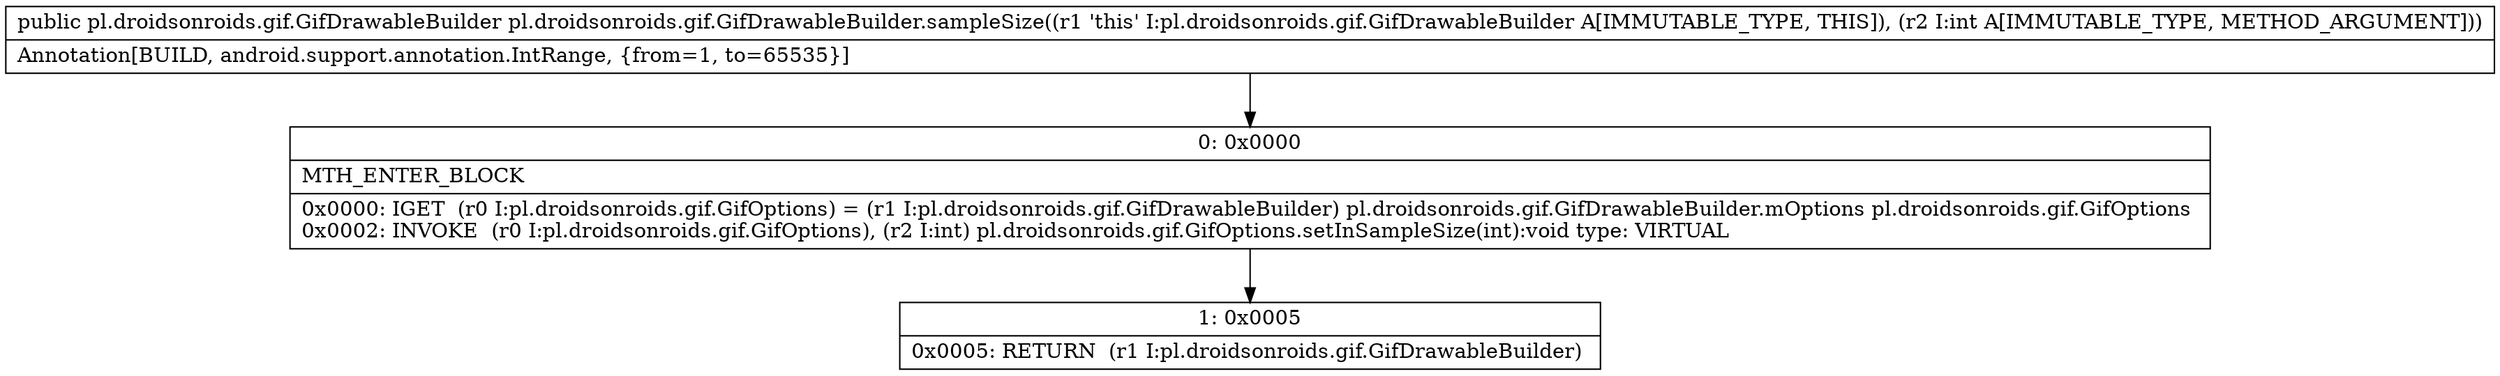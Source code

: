 digraph "CFG forpl.droidsonroids.gif.GifDrawableBuilder.sampleSize(I)Lpl\/droidsonroids\/gif\/GifDrawableBuilder;" {
Node_0 [shape=record,label="{0\:\ 0x0000|MTH_ENTER_BLOCK\l|0x0000: IGET  (r0 I:pl.droidsonroids.gif.GifOptions) = (r1 I:pl.droidsonroids.gif.GifDrawableBuilder) pl.droidsonroids.gif.GifDrawableBuilder.mOptions pl.droidsonroids.gif.GifOptions \l0x0002: INVOKE  (r0 I:pl.droidsonroids.gif.GifOptions), (r2 I:int) pl.droidsonroids.gif.GifOptions.setInSampleSize(int):void type: VIRTUAL \l}"];
Node_1 [shape=record,label="{1\:\ 0x0005|0x0005: RETURN  (r1 I:pl.droidsonroids.gif.GifDrawableBuilder) \l}"];
MethodNode[shape=record,label="{public pl.droidsonroids.gif.GifDrawableBuilder pl.droidsonroids.gif.GifDrawableBuilder.sampleSize((r1 'this' I:pl.droidsonroids.gif.GifDrawableBuilder A[IMMUTABLE_TYPE, THIS]), (r2 I:int A[IMMUTABLE_TYPE, METHOD_ARGUMENT]))  | Annotation[BUILD, android.support.annotation.IntRange, \{from=1, to=65535\}]\l}"];
MethodNode -> Node_0;
Node_0 -> Node_1;
}

